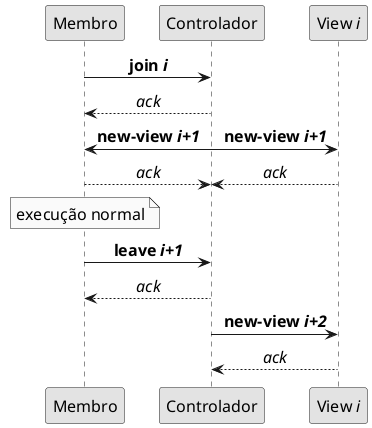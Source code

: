 @startuml
!pragma teoz true

skinparam linetype ortho
skinparam Monochrome true
skinparam sequenceMessageAlign center
skinparam defaultFontSize 16
skinparam defaultFontName CMU Serif

Membro -> Controlador : **join //i//**
Controlador --> Membro : //ack//

Controlador -> "View //i//" : **new-view //i+1//**
& Controlador -> Membro : **new-view //i+1//**

"View //i//" --> Controlador : //ack//
& Membro --> Controlador : //ack//

note over Membro : execução normal

Membro -> Controlador : **leave //i+1//**
Controlador --> Membro : //ack//

Controlador -> "View //i//" : **new-view //i+2//**
"View //i//" --> Controlador : //ack//

@enduml